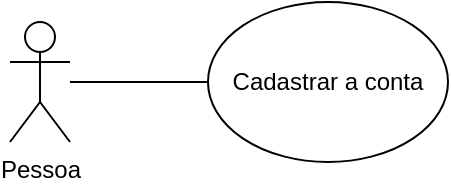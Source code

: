 <mxfile version="24.0.2" type="github">
  <diagram id="C5RBs43oDa-KdzZeNtuy" name="Page-1">
    <mxGraphModel dx="499" dy="279" grid="1" gridSize="10" guides="1" tooltips="1" connect="1" arrows="1" fold="1" page="1" pageScale="1" pageWidth="827" pageHeight="1169" math="0" shadow="0">
      <root>
        <mxCell id="WIyWlLk6GJQsqaUBKTNV-0" />
        <mxCell id="WIyWlLk6GJQsqaUBKTNV-1" parent="WIyWlLk6GJQsqaUBKTNV-0" />
        <mxCell id="xWbrNfhNZFDSZNDw7vAr-7" value="" style="edgeStyle=orthogonalEdgeStyle;rounded=0;orthogonalLoop=1;jettySize=auto;html=1;endArrow=none;endFill=0;" edge="1" parent="WIyWlLk6GJQsqaUBKTNV-1" source="xWbrNfhNZFDSZNDw7vAr-1" target="xWbrNfhNZFDSZNDw7vAr-4">
          <mxGeometry relative="1" as="geometry" />
        </mxCell>
        <mxCell id="xWbrNfhNZFDSZNDw7vAr-1" value="&lt;div&gt;Pessoa&lt;/div&gt;" style="shape=umlActor;verticalLabelPosition=bottom;verticalAlign=top;html=1;outlineConnect=0;" vertex="1" parent="WIyWlLk6GJQsqaUBKTNV-1">
          <mxGeometry x="551" y="130" width="30" height="60" as="geometry" />
        </mxCell>
        <mxCell id="xWbrNfhNZFDSZNDw7vAr-4" value="Cadastrar a conta" style="ellipse;whiteSpace=wrap;html=1;" vertex="1" parent="WIyWlLk6GJQsqaUBKTNV-1">
          <mxGeometry x="650" y="120" width="120" height="80" as="geometry" />
        </mxCell>
      </root>
    </mxGraphModel>
  </diagram>
</mxfile>
